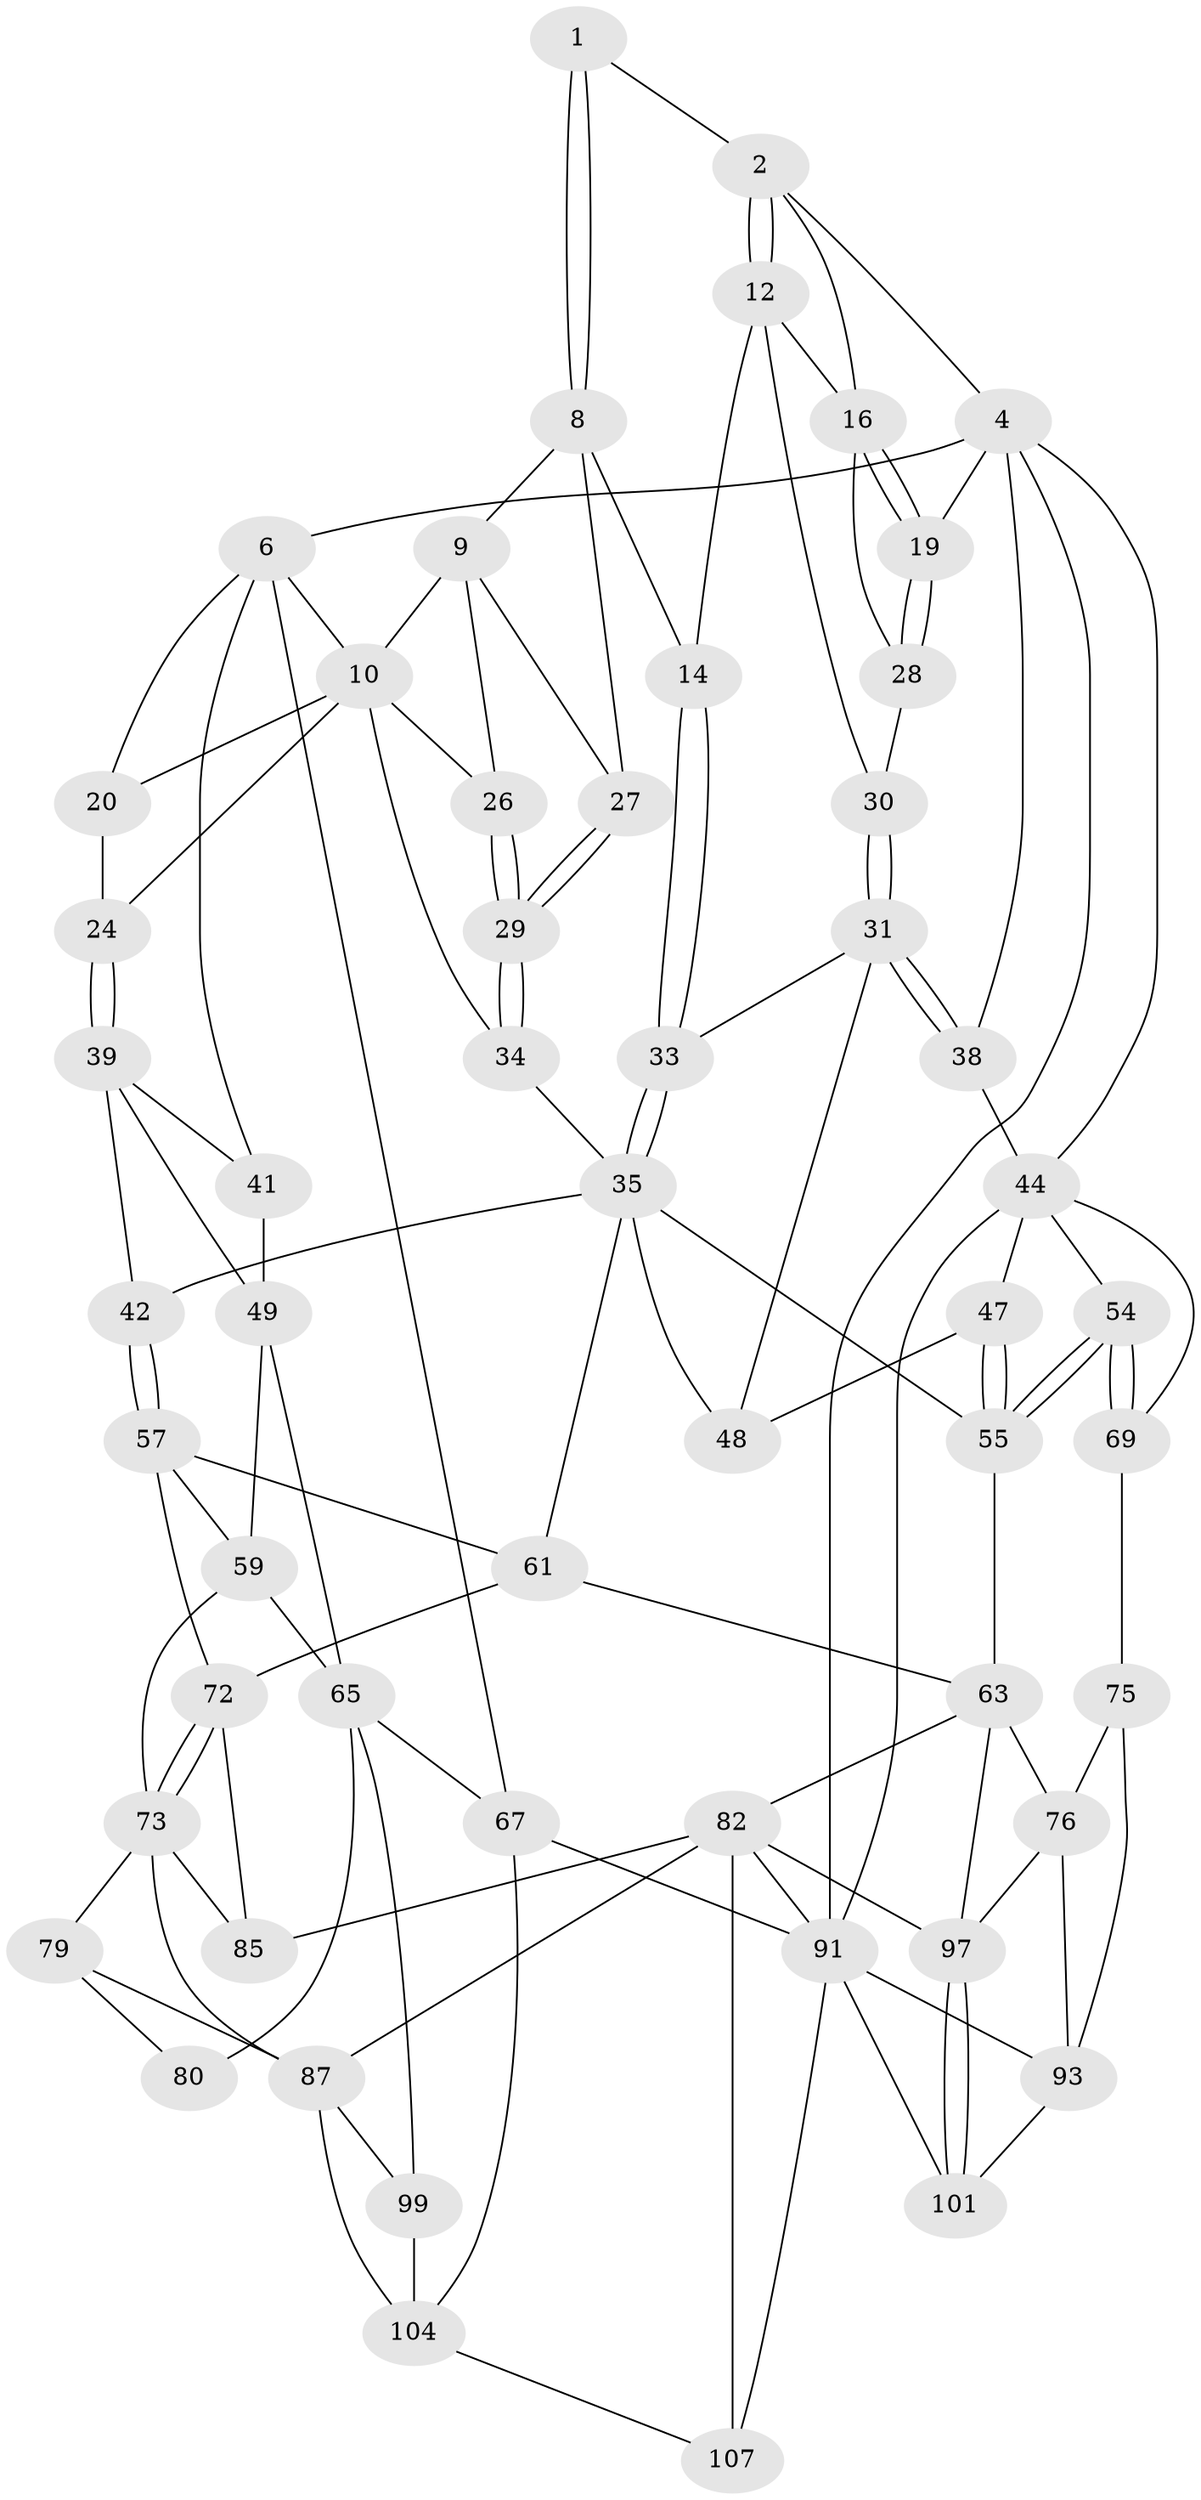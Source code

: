 // original degree distribution, {3: 0.01818181818181818, 4: 0.2545454545454545, 5: 0.4909090909090909, 6: 0.23636363636363636}
// Generated by graph-tools (version 1.1) at 2025/28/03/15/25 16:28:04]
// undirected, 55 vertices, 123 edges
graph export_dot {
graph [start="1"]
  node [color=gray90,style=filled];
  1 [pos="+0.44542258271890117+0"];
  2 [pos="+0.507621456670372+0",super="+3"];
  4 [pos="+1+0",super="+5+18"];
  6 [pos="+0+0",super="+7+21"];
  8 [pos="+0.42281124536528963+0.014852165774820274",super="+15"];
  9 [pos="+0.29188966259363475+0.0928585906856167",super="+25"];
  10 [pos="+0.1705908290456413+0.021041682861673735",super="+11+22"];
  12 [pos="+0.6546429275325584+0.12122395873643466",super="+13"];
  14 [pos="+0.5669796285319607+0.20048069950754996"];
  16 [pos="+0.8562872399219161+0",super="+17"];
  19 [pos="+0.8833444925474678+0.24252732794645587"];
  20 [pos="+0.04338894303779558+0.12812255541114193"];
  24 [pos="+0.15050640187060774+0.24725596248630394"];
  26 [pos="+0.26270844339996957+0.14953833617816512"];
  27 [pos="+0.4053659076859817+0.23256764938419955"];
  28 [pos="+0.8701820903332115+0.23327285155213634"];
  29 [pos="+0.3575439026065631+0.30296188883860253"];
  30 [pos="+0.6904017858169267+0.16682735506440394"];
  31 [pos="+0.7685820331124223+0.31899698034430524",super="+32"];
  33 [pos="+0.6202932836007637+0.3377018237854132"];
  34 [pos="+0.3496096611800253+0.31649764454361096"];
  35 [pos="+0.5641511495310827+0.4375656490018148",super="+36+53"];
  38 [pos="+0.9048166930134497+0.3027379356732976"];
  39 [pos="+0.11364922409407513+0.28982348751698234",super="+40+43"];
  41 [pos="+0+0.27339206523979653"];
  42 [pos="+0.3056288200239196+0.4315095947593516"];
  44 [pos="+1+0.33386673157327046",super="+68+45"];
  47 [pos="+0.7643435782772546+0.485835241604587"];
  48 [pos="+0.7353253501541039+0.4286591875207964"];
  49 [pos="+0.1313805629259475+0.49503524396278276",super="+50"];
  54 [pos="+0.8818616335196562+0.5933053323250836"];
  55 [pos="+0.7516009426934933+0.5822387951580644",super="+56"];
  57 [pos="+0.310209304489265+0.44790334571039114",super="+58"];
  59 [pos="+0.11848374864563953+0.5586471081931791",super="+70"];
  61 [pos="+0.4403350085942298+0.617049964005893",super="+62"];
  63 [pos="+0.6851009857847247+0.6593777987048829",super="+64"];
  65 [pos="+0+0.7933323434995152",super="+71+66"];
  67 [pos="+0+1"];
  69 [pos="+0.9182500080621498+0.6227942679351907"];
  72 [pos="+0.22534593835427288+0.6278101290652385",super="+74"];
  73 [pos="+0.17206367783979074+0.7390215496858501",super="+78"];
  75 [pos="+0.8790303405729911+0.7434035705373031"];
  76 [pos="+0.8149300198487112+0.7699650142761696",super="+77"];
  79 [pos="+0.15333752728745703+0.7670872535606662"];
  80 [pos="+0.12616255953488+0.7763175153172774"];
  82 [pos="+0.4807560122552769+0.8760221504377119",super="+106+83"];
  85 [pos="+0.35427402864678487+0.6711043707491549"];
  87 [pos="+0.27861885290656485+0.8456723803247911",super="+90+88"];
  91 [pos="+1+0.7161069712128664",super="+92+103"];
  93 [pos="+0.9534450502543916+0.8106082036990062",super="+94+100"];
  97 [pos="+0.706189095699062+0.8493650686331169",super="+98"];
  99 [pos="+0.06983949247854386+0.8866736475377197"];
  101 [pos="+0.8341509299365448+0.9967285091318026"];
  104 [pos="+0.23432399566991857+1",super="+108+105"];
  107 [pos="+0.3463454725363333+1"];
  1 -- 2;
  1 -- 8;
  1 -- 8;
  2 -- 12;
  2 -- 12;
  2 -- 16;
  2 -- 4;
  4 -- 44;
  4 -- 6;
  4 -- 91;
  4 -- 19;
  4 -- 38;
  6 -- 67;
  6 -- 10;
  6 -- 41;
  6 -- 20;
  8 -- 9;
  8 -- 27;
  8 -- 14;
  9 -- 10;
  9 -- 26;
  9 -- 27;
  10 -- 20;
  10 -- 24;
  10 -- 26;
  10 -- 34;
  12 -- 16;
  12 -- 14;
  12 -- 30;
  14 -- 33;
  14 -- 33;
  16 -- 19;
  16 -- 19;
  16 -- 28;
  19 -- 28;
  19 -- 28;
  20 -- 24;
  24 -- 39;
  24 -- 39;
  26 -- 29;
  26 -- 29;
  27 -- 29;
  27 -- 29;
  28 -- 30;
  29 -- 34;
  29 -- 34;
  30 -- 31;
  30 -- 31;
  31 -- 38;
  31 -- 38;
  31 -- 48;
  31 -- 33;
  33 -- 35;
  33 -- 35;
  34 -- 35;
  35 -- 42;
  35 -- 61;
  35 -- 48;
  35 -- 55;
  38 -- 44;
  39 -- 41;
  39 -- 49 [weight=2];
  39 -- 42;
  41 -- 49;
  42 -- 57;
  42 -- 57;
  44 -- 91;
  44 -- 69;
  44 -- 54;
  44 -- 47;
  47 -- 48;
  47 -- 55;
  47 -- 55;
  49 -- 65;
  49 -- 59;
  54 -- 55;
  54 -- 55;
  54 -- 69;
  54 -- 69;
  55 -- 63;
  57 -- 61;
  57 -- 72;
  57 -- 59;
  59 -- 73;
  59 -- 65;
  61 -- 63;
  61 -- 72;
  63 -- 76;
  63 -- 97;
  63 -- 82;
  65 -- 80 [weight=2];
  65 -- 67;
  65 -- 99;
  67 -- 104;
  67 -- 91;
  69 -- 75;
  72 -- 73;
  72 -- 73;
  72 -- 85;
  73 -- 85;
  73 -- 79;
  73 -- 87;
  75 -- 76;
  75 -- 93;
  76 -- 97;
  76 -- 93;
  79 -- 80;
  79 -- 87;
  82 -- 97;
  82 -- 107;
  82 -- 85;
  82 -- 87;
  82 -- 91;
  87 -- 104 [weight=2];
  87 -- 99;
  91 -- 93;
  91 -- 101;
  91 -- 107;
  93 -- 101;
  97 -- 101;
  97 -- 101;
  99 -- 104;
  104 -- 107;
}
